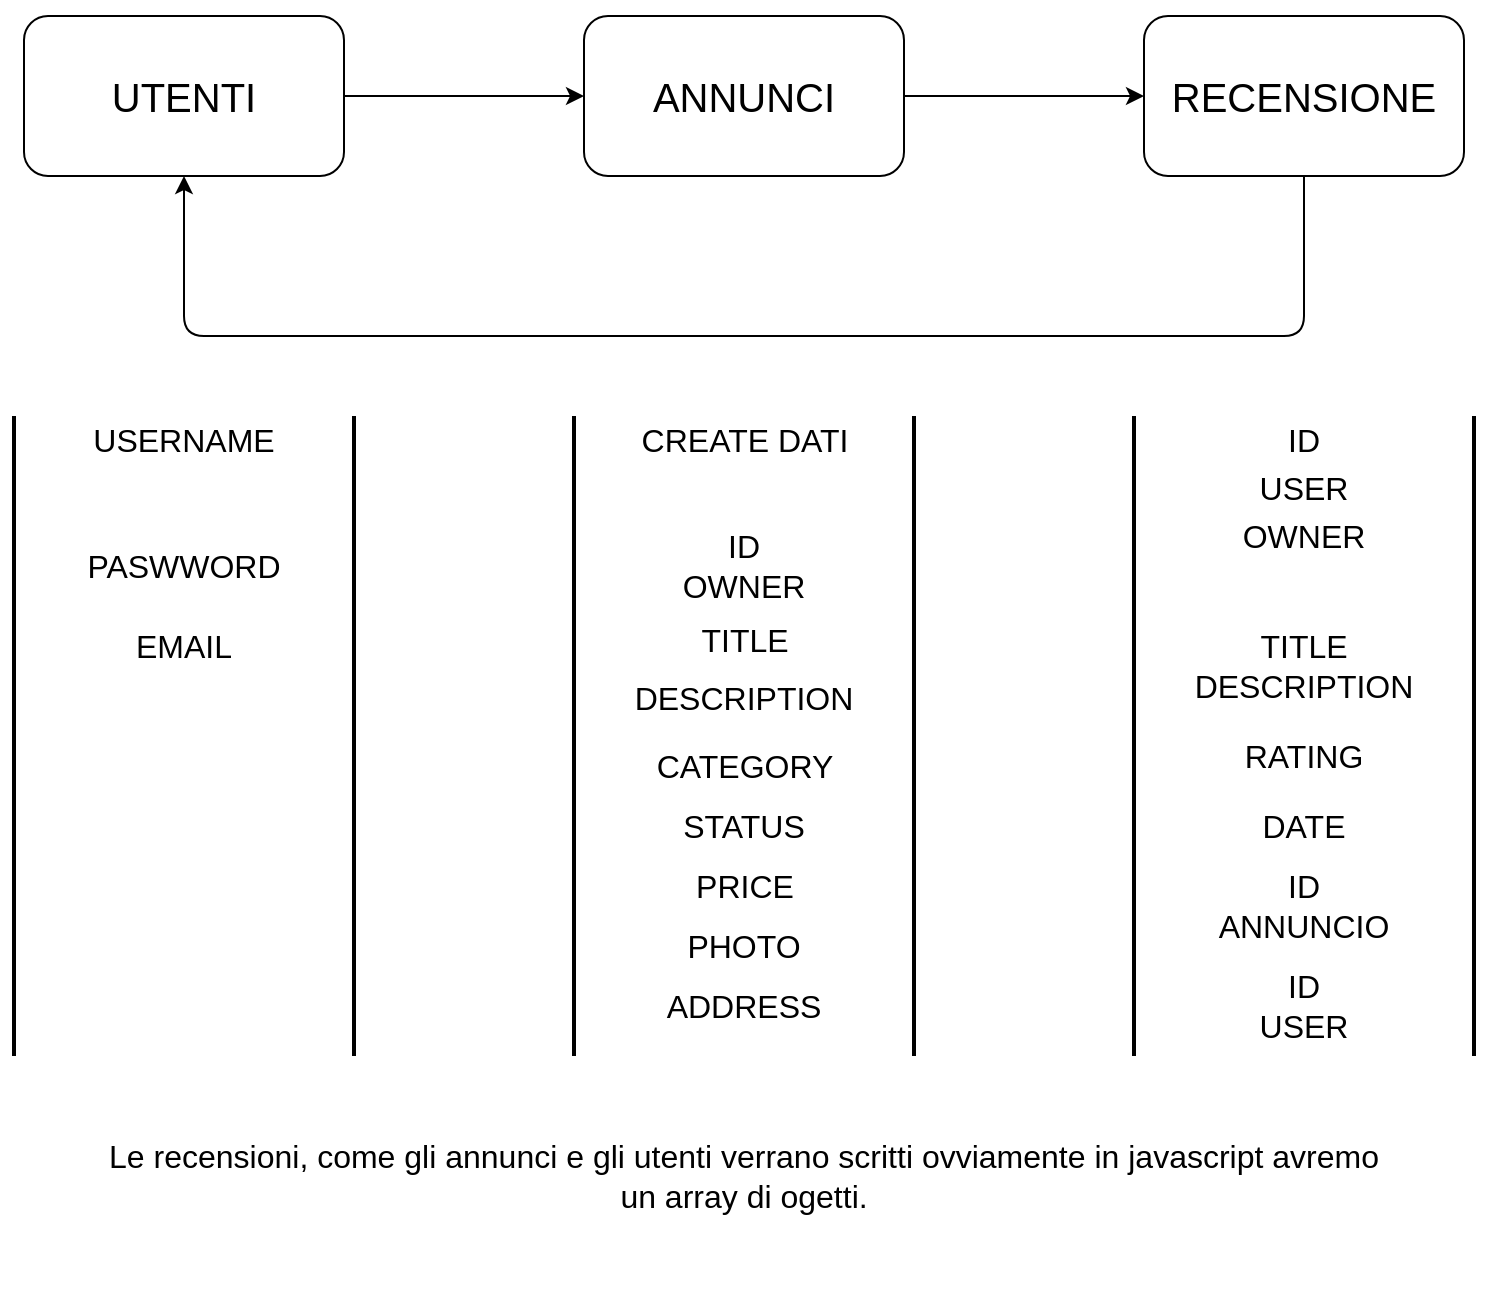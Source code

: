 <mxfile>
    <diagram id="zw79dIP_LAbSVCWJIvov" name="Page-1">
        <mxGraphModel dx="1461" dy="561" grid="1" gridSize="10" guides="1" tooltips="1" connect="1" arrows="1" fold="1" page="1" pageScale="1" pageWidth="850" pageHeight="1100" math="0" shadow="0">
            <root>
                <mxCell id="0"/>
                <mxCell id="1" parent="0"/>
                <mxCell id="4" value="" style="edgeStyle=none;html=1;rounded=1;" edge="1" parent="1" source="2" target="3">
                    <mxGeometry relative="1" as="geometry"/>
                </mxCell>
                <mxCell id="5" style="edgeStyle=none;html=1;rounded=1;" edge="1" parent="1">
                    <mxGeometry relative="1" as="geometry">
                        <mxPoint x="200" y="120" as="targetPoint"/>
                        <mxPoint x="200" y="120" as="sourcePoint"/>
                    </mxGeometry>
                </mxCell>
                <mxCell id="11" style="edgeStyle=none;html=1;exitX=0.5;exitY=0;exitDx=0;exitDy=0;fontSize=20;entryX=0.5;entryY=0;entryDx=0;entryDy=0;entryPerimeter=0;rounded=1;" edge="1" parent="1" source="2" target="2">
                    <mxGeometry relative="1" as="geometry">
                        <mxPoint x="120" y="20" as="targetPoint"/>
                    </mxGeometry>
                </mxCell>
                <mxCell id="2" value="&lt;font style=&quot;font-size: 20px;&quot;&gt;UTENTI&lt;/font&gt;" style="rounded=1;whiteSpace=wrap;html=1;" vertex="1" parent="1">
                    <mxGeometry x="40" y="40" width="160" height="80" as="geometry"/>
                </mxCell>
                <mxCell id="7" value="" style="edgeStyle=none;html=1;rounded=1;" edge="1" parent="1" source="3" target="6">
                    <mxGeometry relative="1" as="geometry"/>
                </mxCell>
                <mxCell id="3" value="&lt;font style=&quot;font-size: 20px;&quot;&gt;ANNUNCI&lt;/font&gt;" style="whiteSpace=wrap;html=1;rounded=1;" vertex="1" parent="1">
                    <mxGeometry x="320" y="40" width="160" height="80" as="geometry"/>
                </mxCell>
                <mxCell id="15" style="edgeStyle=orthogonalEdgeStyle;html=1;exitX=0.5;exitY=1;exitDx=0;exitDy=0;fontSize=20;entryX=0.5;entryY=1;entryDx=0;entryDy=0;rounded=1;" edge="1" parent="1" source="6" target="2">
                    <mxGeometry relative="1" as="geometry">
                        <mxPoint x="120" y="190" as="targetPoint"/>
                        <Array as="points">
                            <mxPoint x="680" y="200"/>
                            <mxPoint x="120" y="200"/>
                        </Array>
                    </mxGeometry>
                </mxCell>
                <mxCell id="6" value="&lt;font style=&quot;font-size: 20px;&quot;&gt;RECENSIONE&lt;/font&gt;" style="whiteSpace=wrap;html=1;rounded=1;" vertex="1" parent="1">
                    <mxGeometry x="600" y="40" width="160" height="80" as="geometry"/>
                </mxCell>
                <mxCell id="16" value="" style="line;strokeWidth=2;direction=south;html=1;fontSize=20;rounded=1;" vertex="1" parent="1">
                    <mxGeometry x="30" y="240" width="10" height="320" as="geometry"/>
                </mxCell>
                <mxCell id="17" value="" style="line;strokeWidth=2;direction=south;html=1;fontSize=20;rounded=1;" vertex="1" parent="1">
                    <mxGeometry x="200" y="240" width="10" height="320" as="geometry"/>
                </mxCell>
                <mxCell id="18" value="" style="line;strokeWidth=2;direction=south;html=1;fontSize=20;rounded=1;" vertex="1" parent="1">
                    <mxGeometry x="480" y="240" width="10" height="320" as="geometry"/>
                </mxCell>
                <mxCell id="19" value="" style="line;strokeWidth=2;direction=south;html=1;fontSize=20;rounded=1;" vertex="1" parent="1">
                    <mxGeometry x="310" y="240" width="10" height="320" as="geometry"/>
                </mxCell>
                <mxCell id="20" value="" style="line;strokeWidth=2;direction=south;html=1;fontSize=20;rounded=1;" vertex="1" parent="1">
                    <mxGeometry x="760" y="240" width="10" height="320" as="geometry"/>
                </mxCell>
                <mxCell id="21" value="" style="line;strokeWidth=2;direction=south;html=1;fontSize=20;rounded=1;" vertex="1" parent="1">
                    <mxGeometry x="590" y="240" width="10" height="320" as="geometry"/>
                </mxCell>
                <mxCell id="23" value="&lt;font style=&quot;font-size: 16px;&quot;&gt;USERNAME&lt;/font&gt;" style="text;strokeColor=none;align=center;fillColor=none;html=1;verticalAlign=middle;whiteSpace=wrap;rounded=1;fontSize=21;" vertex="1" parent="1">
                    <mxGeometry x="90" y="230" width="60" height="40" as="geometry"/>
                </mxCell>
                <mxCell id="24" value="&lt;font style=&quot;font-size: 16px;&quot;&gt;CREATE DATI&lt;/font&gt;" style="text;html=1;align=center;verticalAlign=middle;resizable=0;points=[];autosize=1;strokeColor=none;fillColor=none;fontSize=21;rounded=1;" vertex="1" parent="1">
                    <mxGeometry x="335" y="230" width="130" height="40" as="geometry"/>
                </mxCell>
                <mxCell id="25" value="&lt;font style=&quot;font-size: 16px;&quot;&gt;TITLE&lt;br&gt;&lt;/font&gt;" style="text;html=1;align=center;verticalAlign=middle;resizable=0;points=[];autosize=1;strokeColor=none;fillColor=none;fontSize=21;rounded=1;" vertex="1" parent="1">
                    <mxGeometry x="365" y="330" width="70" height="40" as="geometry"/>
                </mxCell>
                <mxCell id="26" value="CATEGORY" style="text;html=1;align=center;verticalAlign=middle;resizable=0;points=[];autosize=1;strokeColor=none;fillColor=none;fontSize=16;rounded=1;" vertex="1" parent="1">
                    <mxGeometry x="345" y="400" width="110" height="30" as="geometry"/>
                </mxCell>
                <mxCell id="27" value="STATUS" style="text;strokeColor=none;align=center;fillColor=none;html=1;verticalAlign=middle;whiteSpace=wrap;rounded=1;fontSize=16;" vertex="1" parent="1">
                    <mxGeometry x="370" y="430" width="60" height="30" as="geometry"/>
                </mxCell>
                <mxCell id="28" value="PRICE" style="text;html=1;align=center;verticalAlign=middle;resizable=0;points=[];autosize=1;strokeColor=none;fillColor=none;fontSize=16;rounded=1;" vertex="1" parent="1">
                    <mxGeometry x="365" y="460" width="70" height="30" as="geometry"/>
                </mxCell>
                <mxCell id="29" value="PASWWORD" style="text;strokeColor=none;align=center;fillColor=none;html=1;verticalAlign=middle;whiteSpace=wrap;rounded=1;fontSize=16;" vertex="1" parent="1">
                    <mxGeometry x="90" y="300" width="60" height="30" as="geometry"/>
                </mxCell>
                <mxCell id="30" value="EMAIL" style="text;strokeColor=none;align=center;fillColor=none;html=1;verticalAlign=middle;whiteSpace=wrap;rounded=1;fontSize=16;" vertex="1" parent="1">
                    <mxGeometry x="90" y="340" width="60" height="30" as="geometry"/>
                </mxCell>
                <mxCell id="32" value="PHOTO" style="text;strokeColor=none;align=center;fillColor=none;html=1;verticalAlign=middle;whiteSpace=wrap;rounded=1;fontSize=16;" vertex="1" parent="1">
                    <mxGeometry x="370" y="490" width="60" height="30" as="geometry"/>
                </mxCell>
                <mxCell id="34" value="ADDRESS&lt;br&gt;" style="text;strokeColor=none;align=center;fillColor=none;html=1;verticalAlign=middle;whiteSpace=wrap;rounded=1;fontSize=16;" vertex="1" parent="1">
                    <mxGeometry x="370" y="520" width="60" height="30" as="geometry"/>
                </mxCell>
                <mxCell id="35" value="&lt;span style=&quot;font-family: Helvetica; font-size: 16px;&quot;&gt;DESCRIPTION&lt;/span&gt;" style="text;strokeColor=none;align=center;fillColor=none;html=1;verticalAlign=middle;whiteSpace=wrap;rounded=0;sketch=1;hachureGap=4;jiggle=2;curveFitting=1;fontFamily=Architects Daughter;fontSource=https%3A%2F%2Ffonts.googleapis.com%2Fcss%3Ffamily%3DArchitects%2BDaughter;fontSize=20;" vertex="1" parent="1">
                    <mxGeometry x="370" y="365" width="60" height="30" as="geometry"/>
                </mxCell>
                <mxCell id="36" value="&lt;font style=&quot;font-size: 16px;&quot; face=&quot;Helvetica&quot;&gt;ID USER OWNER&lt;/font&gt;" style="text;strokeColor=none;align=center;fillColor=none;html=1;verticalAlign=middle;whiteSpace=wrap;rounded=0;sketch=1;hachureGap=4;jiggle=2;curveFitting=1;fontFamily=Architects Daughter;fontSource=https%3A%2F%2Ffonts.googleapis.com%2Fcss%3Ffamily%3DArchitects%2BDaughter;fontSize=20;" vertex="1" parent="1">
                    <mxGeometry x="650" y="260" width="60" height="30" as="geometry"/>
                </mxCell>
                <mxCell id="39" value="TITLE&lt;br&gt;DESCRIPTION" style="text;strokeColor=none;align=center;fillColor=none;html=1;verticalAlign=middle;whiteSpace=wrap;rounded=0;sketch=1;hachureGap=4;jiggle=2;curveFitting=1;fontFamily=Helvetica;fontSize=16;" vertex="1" parent="1">
                    <mxGeometry x="650" y="350" width="60" height="30" as="geometry"/>
                </mxCell>
                <mxCell id="40" value="RATING" style="text;strokeColor=none;align=center;fillColor=none;html=1;verticalAlign=middle;whiteSpace=wrap;rounded=0;sketch=1;hachureGap=4;jiggle=2;curveFitting=1;fontFamily=Helvetica;fontSize=16;" vertex="1" parent="1">
                    <mxGeometry x="650" y="395" width="60" height="30" as="geometry"/>
                </mxCell>
                <mxCell id="41" value="DATE" style="text;strokeColor=none;align=center;fillColor=none;html=1;verticalAlign=middle;whiteSpace=wrap;rounded=0;sketch=1;hachureGap=4;jiggle=2;curveFitting=1;fontFamily=Helvetica;fontSize=16;" vertex="1" parent="1">
                    <mxGeometry x="650" y="430" width="60" height="30" as="geometry"/>
                </mxCell>
                <mxCell id="42" value="ID ANNUNCIO" style="text;strokeColor=none;align=center;fillColor=none;html=1;verticalAlign=middle;whiteSpace=wrap;rounded=0;sketch=1;hachureGap=4;jiggle=2;curveFitting=1;fontFamily=Helvetica;fontSize=16;" vertex="1" parent="1">
                    <mxGeometry x="650" y="470" width="60" height="30" as="geometry"/>
                </mxCell>
                <mxCell id="48" value="ID OWNER" style="text;strokeColor=none;align=center;fillColor=none;html=1;verticalAlign=middle;whiteSpace=wrap;rounded=0;sketch=1;hachureGap=4;jiggle=2;curveFitting=1;fontFamily=Helvetica;fontSize=16;" vertex="1" parent="1">
                    <mxGeometry x="370" y="300" width="60" height="30" as="geometry"/>
                </mxCell>
                <mxCell id="55" value="ID USER&lt;br&gt;" style="text;strokeColor=none;align=center;fillColor=none;html=1;verticalAlign=middle;whiteSpace=wrap;rounded=0;sketch=1;hachureGap=4;jiggle=2;curveFitting=1;fontFamily=Helvetica;fontSize=16;" vertex="1" parent="1">
                    <mxGeometry x="650" y="520" width="60" height="30" as="geometry"/>
                </mxCell>
                <mxCell id="57" value="Le recensioni, come gli annunci e gli utenti verrano scritti ovviamente in javascript avremo un array di ogetti." style="text;strokeColor=none;align=center;fillColor=none;html=1;verticalAlign=middle;whiteSpace=wrap;rounded=0;sketch=1;hachureGap=4;jiggle=2;curveFitting=1;fontFamily=Helvetica;fontSize=16;" vertex="1" parent="1">
                    <mxGeometry x="80" y="560" width="640" height="120" as="geometry"/>
                </mxCell>
            </root>
        </mxGraphModel>
    </diagram>
</mxfile>